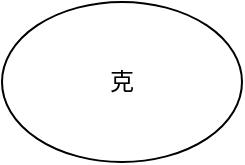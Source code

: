 <mxfile version="24.4.13" type="github">
  <diagram name="第 1 页" id="l93Pntk4si56_7tl0GaE">
    <mxGraphModel dx="984" dy="626" grid="1" gridSize="10" guides="1" tooltips="1" connect="1" arrows="1" fold="1" page="1" pageScale="1" pageWidth="827" pageHeight="1169" math="0" shadow="0">
      <root>
        <mxCell id="0" />
        <mxCell id="1" parent="0" />
        <mxCell id="IismxTwG9UXXeM0H7G9D-1" value="克" style="ellipse;whiteSpace=wrap;html=1;" vertex="1" parent="1">
          <mxGeometry x="340" y="220" width="120" height="80" as="geometry" />
        </mxCell>
      </root>
    </mxGraphModel>
  </diagram>
</mxfile>
